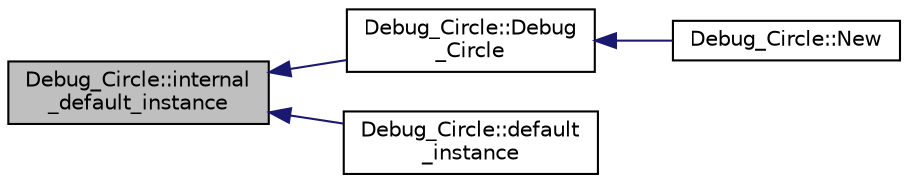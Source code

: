 digraph "Debug_Circle::internal_default_instance"
{
 // INTERACTIVE_SVG=YES
  edge [fontname="Helvetica",fontsize="10",labelfontname="Helvetica",labelfontsize="10"];
  node [fontname="Helvetica",fontsize="10",shape=record];
  rankdir="LR";
  Node1 [label="Debug_Circle::internal\l_default_instance",height=0.2,width=0.4,color="black", fillcolor="grey75", style="filled", fontcolor="black"];
  Node1 -> Node2 [dir="back",color="midnightblue",fontsize="10",style="solid",fontname="Helvetica"];
  Node2 [label="Debug_Circle::Debug\l_Circle",height=0.2,width=0.4,color="black", fillcolor="white", style="filled",URL="$d0/d75/class_debug___circle.html#a9965f4e4429bcf35e398cfaa31a235c5"];
  Node2 -> Node3 [dir="back",color="midnightblue",fontsize="10",style="solid",fontname="Helvetica"];
  Node3 [label="Debug_Circle::New",height=0.2,width=0.4,color="black", fillcolor="white", style="filled",URL="$d0/d75/class_debug___circle.html#aaa25616fc12edc2aa759ad95452834e2"];
  Node1 -> Node4 [dir="back",color="midnightblue",fontsize="10",style="solid",fontname="Helvetica"];
  Node4 [label="Debug_Circle::default\l_instance",height=0.2,width=0.4,color="black", fillcolor="white", style="filled",URL="$d0/d75/class_debug___circle.html#aa4f101d1a837d26da66854885816b40b"];
}
